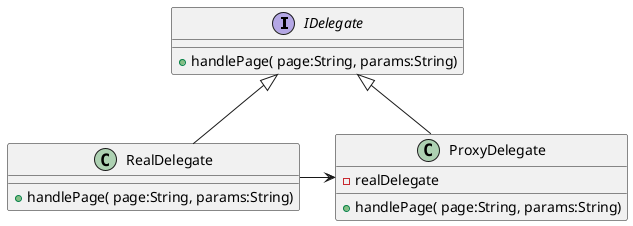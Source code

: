@startuml
'https://plantuml.com/class-diagram

interface IDelegate{
+ handlePage( page:String, params:String)
}

class ProxyDelegate{
- realDelegate
+ handlePage( page:String, params:String)
}


class  RealDelegate{
+ handlePage( page:String, params:String)
}



IDelegate <|-- RealDelegate
IDelegate <|-- ProxyDelegate
RealDelegate -right->ProxyDelegate




@enduml